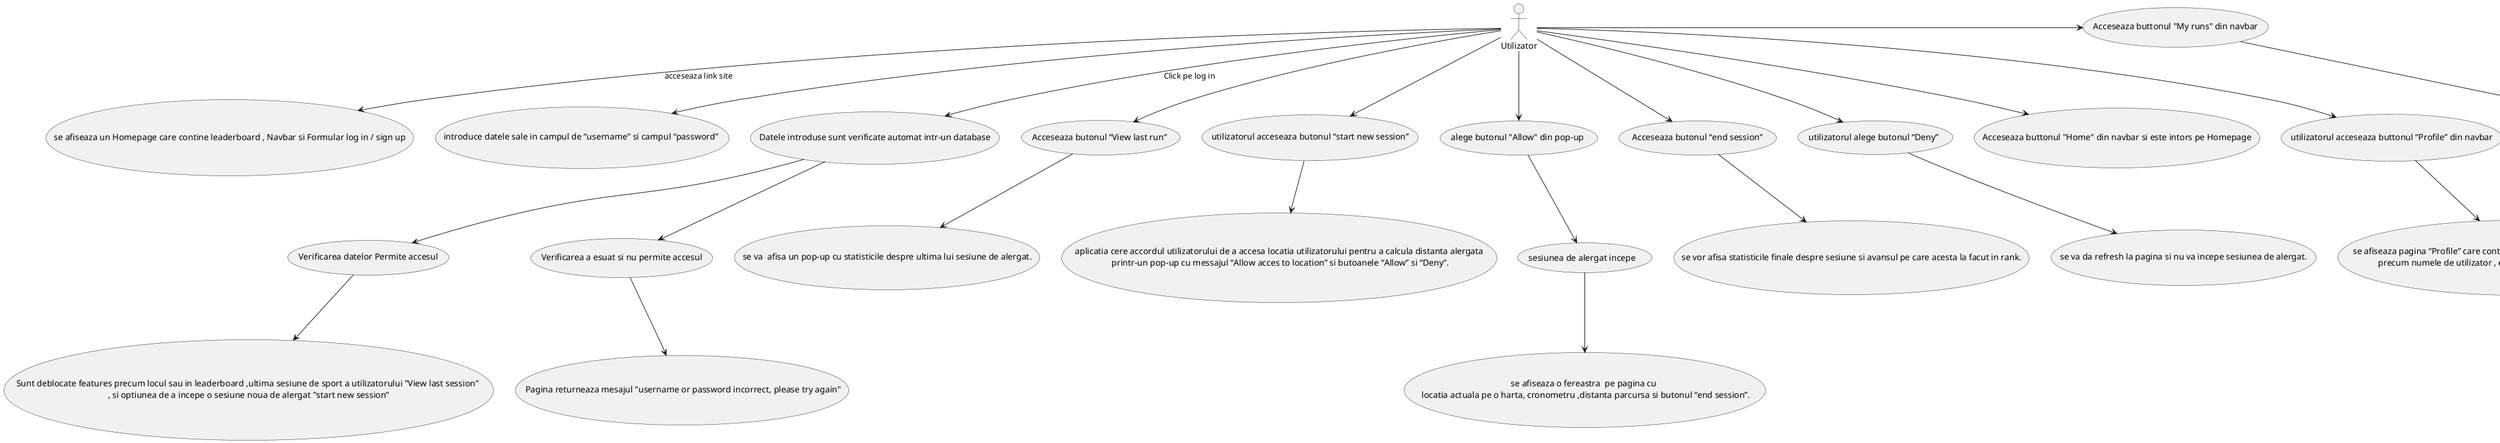 @startuml

'actor Navbar'
actor Utilizator

Utilizator-->  (se afiseaza un Homepage care contine leaderboard , Navbar si Formular log in / sign up) :acceseaza link site

 Utilizator --> (introduce datele sale in campul de “username” si campul “password” )
 Utilizator  --> (Datele introduse sunt verificate automat intr-un database) :Click pe log in
 (Datele introduse sunt verificate automat intr-un database) --> (Verificarea datelor Permite accesul)
  (Datele introduse sunt verificate automat intr-un database) --> (Verificarea a esuat si nu permite accesul)
(Verificarea datelor Permite accesul) --> (Sunt deblocate features precum locul sau in leaderboard ,ultima sesiune de sport a utilizatorului "View last session" \n, si optiunea de a incepe o sesiune noua de alergat "start new session")
 (Verificarea a esuat si nu permite accesul) --> ( Pagina returneaza mesajul "username or password incorrect, please try again")

Utilizator --> (Acceseaza butonul “View last run” )
(Acceseaza butonul “View last run” ) --> (se va  afisa un pop-up cu statisticile despre ultima lui sesiune de alergat.)
Utilizator --> (utilizatorul acceseaza butonul “start new session”)
(utilizatorul acceseaza butonul “start new session”) --> (aplicatia cere accordul utilizatorului de a accesa locatia utilizatorului pentru a calcula distanta alergata\n printr-un pop-up cu messajul “Allow acces to location” si butoanele “Allow” si “Deny”.)
Utilizator --> (alege butonul "Allow" din pop-up )
(alege butonul "Allow" din pop-up ) --> (sesiunea de alergat incepe )
(sesiunea de alergat incepe ) --> (se afiseaza o fereastra  pe pagina cu \n locatia actuala pe o harta, cronometru ,distanta parcursa si butonul “end session”.)
Utilizator --> ( Acceseaza butonul “end session” )
( Acceseaza butonul “end session” ) --> (se vor afisa statisticile finale despre sesiune si avansul pe care acesta la facut in rank.)

Utilizator --> (utilizatorul alege butonul “Deny” )
(utilizatorul alege butonul “Deny” ) --> (se va da refresh la pagina si nu va incepe sesiunea de alergat.)
  usecase "Acceseaza buttonul "Home" din navbar si este intors pe Homepage" as UC1
  usecase "Acceseaza buttonul "My runs" din navbar" as UC2



Utilizator -> UC2
UC2 -->(Se  afiseaza o pagina cu toate sesiunile utilizatorului de sport de pe contul logat \n care are optiunea de a filtra datele in legatura cu sesiunile de sport)

Utilizator --> UC1
Utilizator --> (utilizatorul acceseaza buttonul “Profile” din navbar)
(utilizatorul acceseaza buttonul “Profile” din navbar) --> (se afiseaza pagina “Profile” care contine un tabel cu date ale contului utilizatorului \n precum numele de utilizator , emailul si data in care contul a fost creat)
@enduml